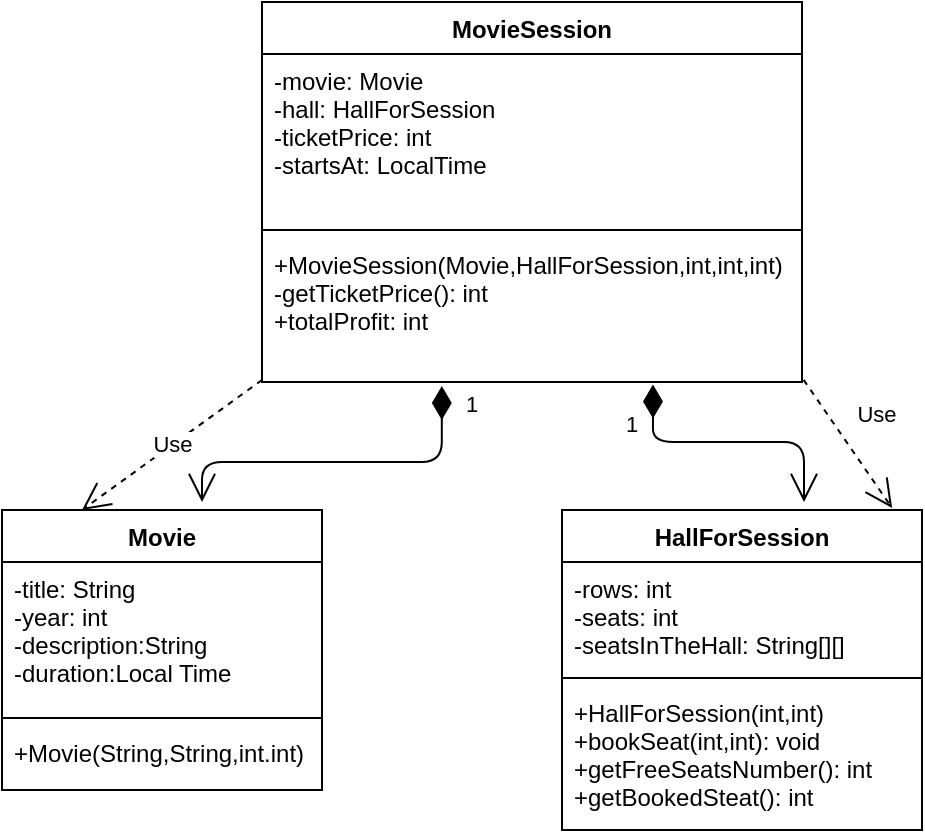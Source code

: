 <mxfile version="10.5.7" type="github"><diagram id="v4e5Mmh1iyxBOrAMA3qY" name="Page-1"><mxGraphModel dx="1080" dy="403" grid="1" gridSize="10" guides="1" tooltips="1" connect="1" arrows="1" fold="1" page="1" pageScale="1" pageWidth="827" pageHeight="1169" math="0" shadow="0"><root><mxCell id="0"/><mxCell id="1" parent="0"/><mxCell id="02PwvLptIAWUdE8fjeW--1" value="Movie" style="swimlane;fontStyle=1;align=center;verticalAlign=top;childLayout=stackLayout;horizontal=1;startSize=26;horizontalStack=0;resizeParent=1;resizeParentMax=0;resizeLast=0;collapsible=1;marginBottom=0;" vertex="1" parent="1"><mxGeometry x="380" y="284" width="160" height="140" as="geometry"><mxRectangle x="170" y="236" width="60" height="26" as="alternateBounds"/></mxGeometry></mxCell><mxCell id="02PwvLptIAWUdE8fjeW--2" value="-title: String&#10;-year: int&#10;-description:String&#10;-duration:Local Time" style="text;strokeColor=none;fillColor=none;align=left;verticalAlign=top;spacingLeft=4;spacingRight=4;overflow=hidden;rotatable=0;points=[[0,0.5],[1,0.5]];portConstraint=eastwest;" vertex="1" parent="02PwvLptIAWUdE8fjeW--1"><mxGeometry y="26" width="160" height="74" as="geometry"/></mxCell><mxCell id="02PwvLptIAWUdE8fjeW--11" value="" style="line;strokeWidth=1;fillColor=none;align=left;verticalAlign=middle;spacingTop=-1;spacingLeft=3;spacingRight=3;rotatable=0;labelPosition=right;points=[];portConstraint=eastwest;" vertex="1" parent="02PwvLptIAWUdE8fjeW--1"><mxGeometry y="100" width="160" height="8" as="geometry"/></mxCell><mxCell id="02PwvLptIAWUdE8fjeW--10" value="+Movie(String,String,int.int)" style="text;strokeColor=none;fillColor=none;align=left;verticalAlign=top;spacingLeft=4;spacingRight=4;overflow=hidden;rotatable=0;points=[[0,0.5],[1,0.5]];portConstraint=eastwest;" vertex="1" parent="02PwvLptIAWUdE8fjeW--1"><mxGeometry y="108" width="160" height="32" as="geometry"/></mxCell><mxCell id="02PwvLptIAWUdE8fjeW--5" value="HallForSession" style="swimlane;fontStyle=1;align=center;verticalAlign=top;childLayout=stackLayout;horizontal=1;startSize=26;horizontalStack=0;resizeParent=1;resizeParentMax=0;resizeLast=0;collapsible=1;marginBottom=0;" vertex="1" parent="1"><mxGeometry x="660" y="284" width="180" height="160" as="geometry"/></mxCell><mxCell id="02PwvLptIAWUdE8fjeW--6" value="-rows: int&#10;-seats: int&#10;-seatsInTheHall: String[][]&#10;&#10;" style="text;strokeColor=none;fillColor=none;align=left;verticalAlign=top;spacingLeft=4;spacingRight=4;overflow=hidden;rotatable=0;points=[[0,0.5],[1,0.5]];portConstraint=eastwest;" vertex="1" parent="02PwvLptIAWUdE8fjeW--5"><mxGeometry y="26" width="180" height="54" as="geometry"/></mxCell><mxCell id="02PwvLptIAWUdE8fjeW--7" value="" style="line;strokeWidth=1;fillColor=none;align=left;verticalAlign=middle;spacingTop=-1;spacingLeft=3;spacingRight=3;rotatable=0;labelPosition=right;points=[];portConstraint=eastwest;" vertex="1" parent="02PwvLptIAWUdE8fjeW--5"><mxGeometry y="80" width="180" height="8" as="geometry"/></mxCell><mxCell id="02PwvLptIAWUdE8fjeW--8" value="+HallForSession(int,int)&#10;+bookSeat(int,int): void&#10;+getFreeSeatsNumber(): int&#10;+getBookedSteat(): int&#10;" style="text;strokeColor=none;fillColor=none;align=left;verticalAlign=top;spacingLeft=4;spacingRight=4;overflow=hidden;rotatable=0;points=[[0,0.5],[1,0.5]];portConstraint=eastwest;" vertex="1" parent="02PwvLptIAWUdE8fjeW--5"><mxGeometry y="88" width="180" height="72" as="geometry"/></mxCell><mxCell id="02PwvLptIAWUdE8fjeW--12" value="MovieSession" style="swimlane;fontStyle=1;align=center;verticalAlign=top;childLayout=stackLayout;horizontal=1;startSize=26;horizontalStack=0;resizeParent=1;resizeParentMax=0;resizeLast=0;collapsible=1;marginBottom=0;" vertex="1" parent="1"><mxGeometry x="510" y="30" width="270" height="190" as="geometry"/></mxCell><mxCell id="02PwvLptIAWUdE8fjeW--13" value="-movie: Movie&#10;-hall: HallForSession&#10;-ticketPrice: int&#10;-startsAt: LocalTime&#10;" style="text;strokeColor=none;fillColor=none;align=left;verticalAlign=top;spacingLeft=4;spacingRight=4;overflow=hidden;rotatable=0;points=[[0,0.5],[1,0.5]];portConstraint=eastwest;" vertex="1" parent="02PwvLptIAWUdE8fjeW--12"><mxGeometry y="26" width="270" height="84" as="geometry"/></mxCell><mxCell id="02PwvLptIAWUdE8fjeW--14" value="" style="line;strokeWidth=1;fillColor=none;align=left;verticalAlign=middle;spacingTop=-1;spacingLeft=3;spacingRight=3;rotatable=0;labelPosition=right;points=[];portConstraint=eastwest;" vertex="1" parent="02PwvLptIAWUdE8fjeW--12"><mxGeometry y="110" width="270" height="8" as="geometry"/></mxCell><mxCell id="02PwvLptIAWUdE8fjeW--15" value="+MovieSession(Movie,HallForSession,int,int,int)&#10;-getTicketPrice(): int&#10;+totalProfit: int&#10;" style="text;strokeColor=none;fillColor=none;align=left;verticalAlign=top;spacingLeft=4;spacingRight=4;overflow=hidden;rotatable=0;points=[[0,0.5],[1,0.5]];portConstraint=eastwest;" vertex="1" parent="02PwvLptIAWUdE8fjeW--12"><mxGeometry y="118" width="270" height="72" as="geometry"/></mxCell><mxCell id="02PwvLptIAWUdE8fjeW--17" value="Use" style="endArrow=open;endSize=12;dashed=1;html=1;entryX=0.917;entryY=-0.006;entryDx=0;entryDy=0;entryPerimeter=0;exitX=1.003;exitY=0.985;exitDx=0;exitDy=0;exitPerimeter=0;" edge="1" parent="1" source="02PwvLptIAWUdE8fjeW--15" target="02PwvLptIAWUdE8fjeW--5"><mxGeometry x="-0.128" y="20" width="160" relative="1" as="geometry"><mxPoint x="825" y="180" as="sourcePoint"/><mxPoint x="920" y="143.5" as="targetPoint"/><mxPoint as="offset"/></mxGeometry></mxCell><mxCell id="02PwvLptIAWUdE8fjeW--20" value="1" style="endArrow=open;html=1;endSize=12;startArrow=diamondThin;startSize=14;startFill=1;edgeStyle=orthogonalEdgeStyle;align=left;verticalAlign=bottom;exitX=0.724;exitY=1.018;exitDx=0;exitDy=0;exitPerimeter=0;" edge="1" parent="1" source="02PwvLptIAWUdE8fjeW--15"><mxGeometry x="-0.573" y="-15" relative="1" as="geometry"><mxPoint x="680" y="250" as="sourcePoint"/><mxPoint x="781" y="280" as="targetPoint"/><Array as="points"><mxPoint x="705" y="250"/><mxPoint x="781" y="250"/></Array><mxPoint x="-15" y="-15" as="offset"/></mxGeometry></mxCell><mxCell id="02PwvLptIAWUdE8fjeW--21" value="1" style="endArrow=open;html=1;endSize=12;startArrow=diamondThin;startSize=14;startFill=1;edgeStyle=orthogonalEdgeStyle;align=left;verticalAlign=bottom;exitX=0.333;exitY=1.028;exitDx=0;exitDy=0;exitPerimeter=0;" edge="1" parent="1" source="02PwvLptIAWUdE8fjeW--15"><mxGeometry x="-0.798" y="10" relative="1" as="geometry"><mxPoint x="600" y="240" as="sourcePoint"/><mxPoint x="480" y="280" as="targetPoint"/><Array as="points"><mxPoint x="600" y="260"/><mxPoint x="480" y="260"/></Array><mxPoint as="offset"/></mxGeometry></mxCell><mxCell id="02PwvLptIAWUdE8fjeW--22" value="Use" style="endArrow=open;endSize=12;dashed=1;html=1;entryX=0.25;entryY=0;entryDx=0;entryDy=0;exitX=0;exitY=0.986;exitDx=0;exitDy=0;exitPerimeter=0;" edge="1" parent="1" source="02PwvLptIAWUdE8fjeW--15" target="02PwvLptIAWUdE8fjeW--1"><mxGeometry width="160" relative="1" as="geometry"><mxPoint x="253" y="219" as="sourcePoint"/><mxPoint x="413" y="219" as="targetPoint"/></mxGeometry></mxCell></root></mxGraphModel></diagram></mxfile>
